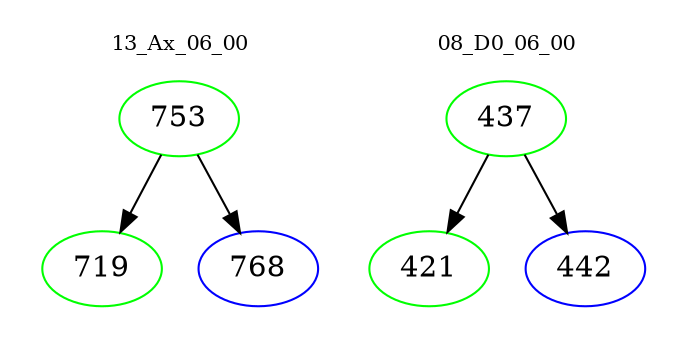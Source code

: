 digraph{
subgraph cluster_0 {
color = white
label = "13_Ax_06_00";
fontsize=10;
T0_753 [label="753", color="green"]
T0_753 -> T0_719 [color="black"]
T0_719 [label="719", color="green"]
T0_753 -> T0_768 [color="black"]
T0_768 [label="768", color="blue"]
}
subgraph cluster_1 {
color = white
label = "08_D0_06_00";
fontsize=10;
T1_437 [label="437", color="green"]
T1_437 -> T1_421 [color="black"]
T1_421 [label="421", color="green"]
T1_437 -> T1_442 [color="black"]
T1_442 [label="442", color="blue"]
}
}
